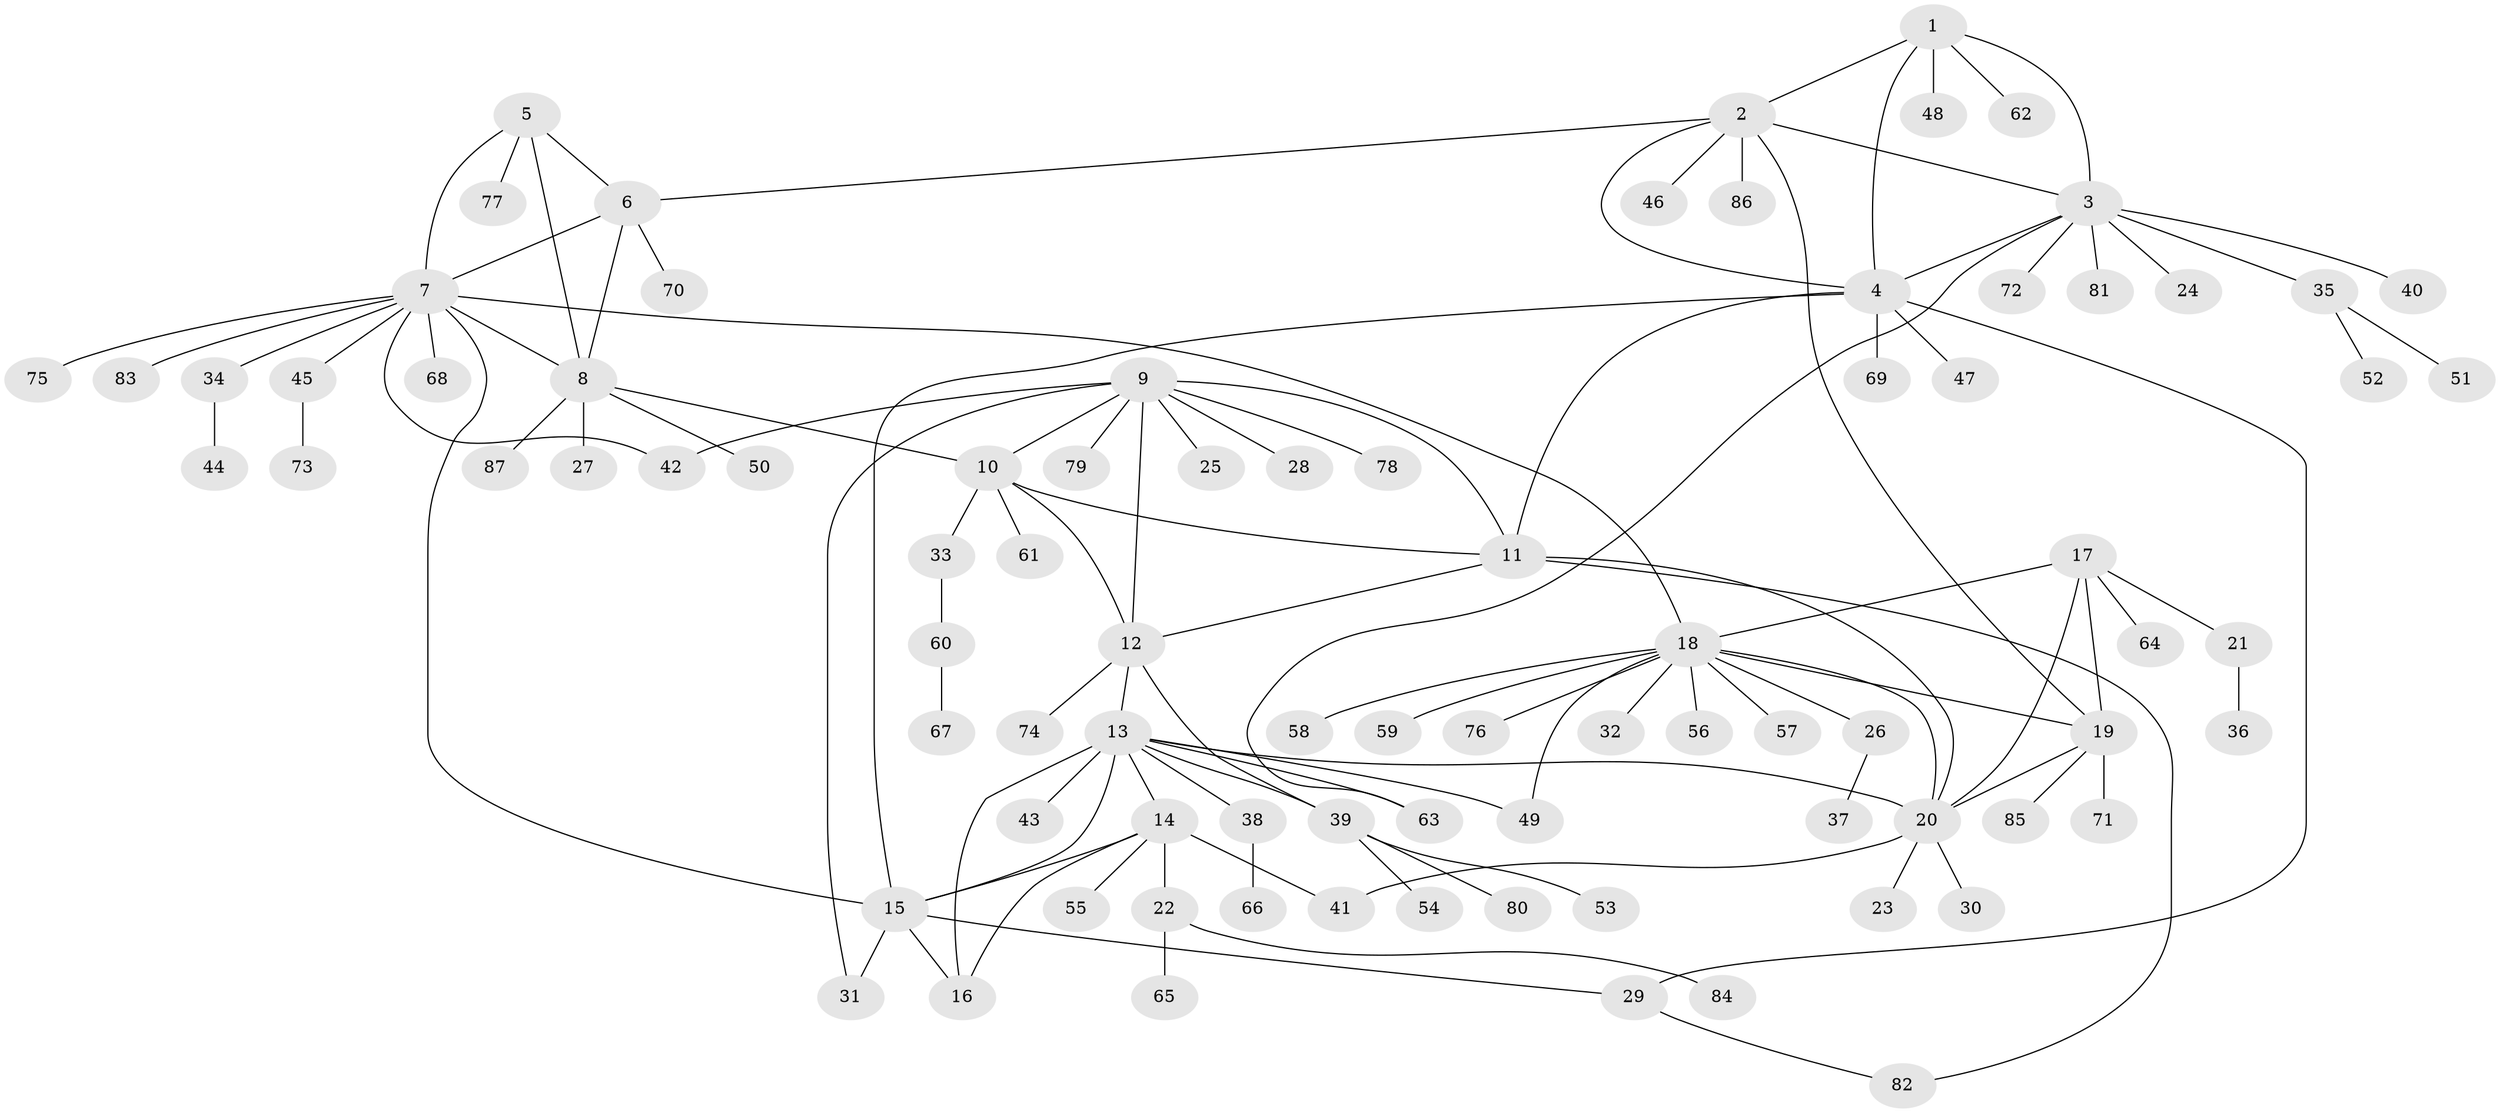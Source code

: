 // coarse degree distribution, {4: 0.09302325581395349, 5: 0.023255813953488372, 1: 0.7906976744186046, 24: 0.023255813953488372, 6: 0.023255813953488372, 7: 0.023255813953488372, 2: 0.023255813953488372}
// Generated by graph-tools (version 1.1) at 2025/02/03/05/25 17:02:43]
// undirected, 87 vertices, 115 edges
graph export_dot {
graph [start="1"]
  node [color=gray90,style=filled];
  1;
  2;
  3;
  4;
  5;
  6;
  7;
  8;
  9;
  10;
  11;
  12;
  13;
  14;
  15;
  16;
  17;
  18;
  19;
  20;
  21;
  22;
  23;
  24;
  25;
  26;
  27;
  28;
  29;
  30;
  31;
  32;
  33;
  34;
  35;
  36;
  37;
  38;
  39;
  40;
  41;
  42;
  43;
  44;
  45;
  46;
  47;
  48;
  49;
  50;
  51;
  52;
  53;
  54;
  55;
  56;
  57;
  58;
  59;
  60;
  61;
  62;
  63;
  64;
  65;
  66;
  67;
  68;
  69;
  70;
  71;
  72;
  73;
  74;
  75;
  76;
  77;
  78;
  79;
  80;
  81;
  82;
  83;
  84;
  85;
  86;
  87;
  1 -- 2;
  1 -- 3;
  1 -- 4;
  1 -- 48;
  1 -- 62;
  2 -- 3;
  2 -- 4;
  2 -- 6;
  2 -- 19;
  2 -- 46;
  2 -- 86;
  3 -- 4;
  3 -- 24;
  3 -- 35;
  3 -- 40;
  3 -- 63;
  3 -- 72;
  3 -- 81;
  4 -- 11;
  4 -- 15;
  4 -- 29;
  4 -- 47;
  4 -- 69;
  5 -- 6;
  5 -- 7;
  5 -- 8;
  5 -- 77;
  6 -- 7;
  6 -- 8;
  6 -- 70;
  7 -- 8;
  7 -- 15;
  7 -- 18;
  7 -- 34;
  7 -- 42;
  7 -- 45;
  7 -- 68;
  7 -- 75;
  7 -- 83;
  8 -- 10;
  8 -- 27;
  8 -- 50;
  8 -- 87;
  9 -- 10;
  9 -- 11;
  9 -- 12;
  9 -- 25;
  9 -- 28;
  9 -- 31;
  9 -- 42;
  9 -- 78;
  9 -- 79;
  10 -- 11;
  10 -- 12;
  10 -- 33;
  10 -- 61;
  11 -- 12;
  11 -- 20;
  11 -- 82;
  12 -- 13;
  12 -- 39;
  12 -- 74;
  13 -- 14;
  13 -- 15;
  13 -- 16;
  13 -- 20;
  13 -- 38;
  13 -- 39;
  13 -- 43;
  13 -- 49;
  13 -- 63;
  14 -- 15;
  14 -- 16;
  14 -- 22;
  14 -- 41;
  14 -- 55;
  15 -- 16;
  15 -- 29;
  15 -- 31;
  17 -- 18;
  17 -- 19;
  17 -- 20;
  17 -- 21;
  17 -- 64;
  18 -- 19;
  18 -- 20;
  18 -- 26;
  18 -- 32;
  18 -- 49;
  18 -- 56;
  18 -- 57;
  18 -- 58;
  18 -- 59;
  18 -- 76;
  19 -- 20;
  19 -- 71;
  19 -- 85;
  20 -- 23;
  20 -- 30;
  20 -- 41;
  21 -- 36;
  22 -- 65;
  22 -- 84;
  26 -- 37;
  29 -- 82;
  33 -- 60;
  34 -- 44;
  35 -- 51;
  35 -- 52;
  38 -- 66;
  39 -- 53;
  39 -- 54;
  39 -- 80;
  45 -- 73;
  60 -- 67;
}
